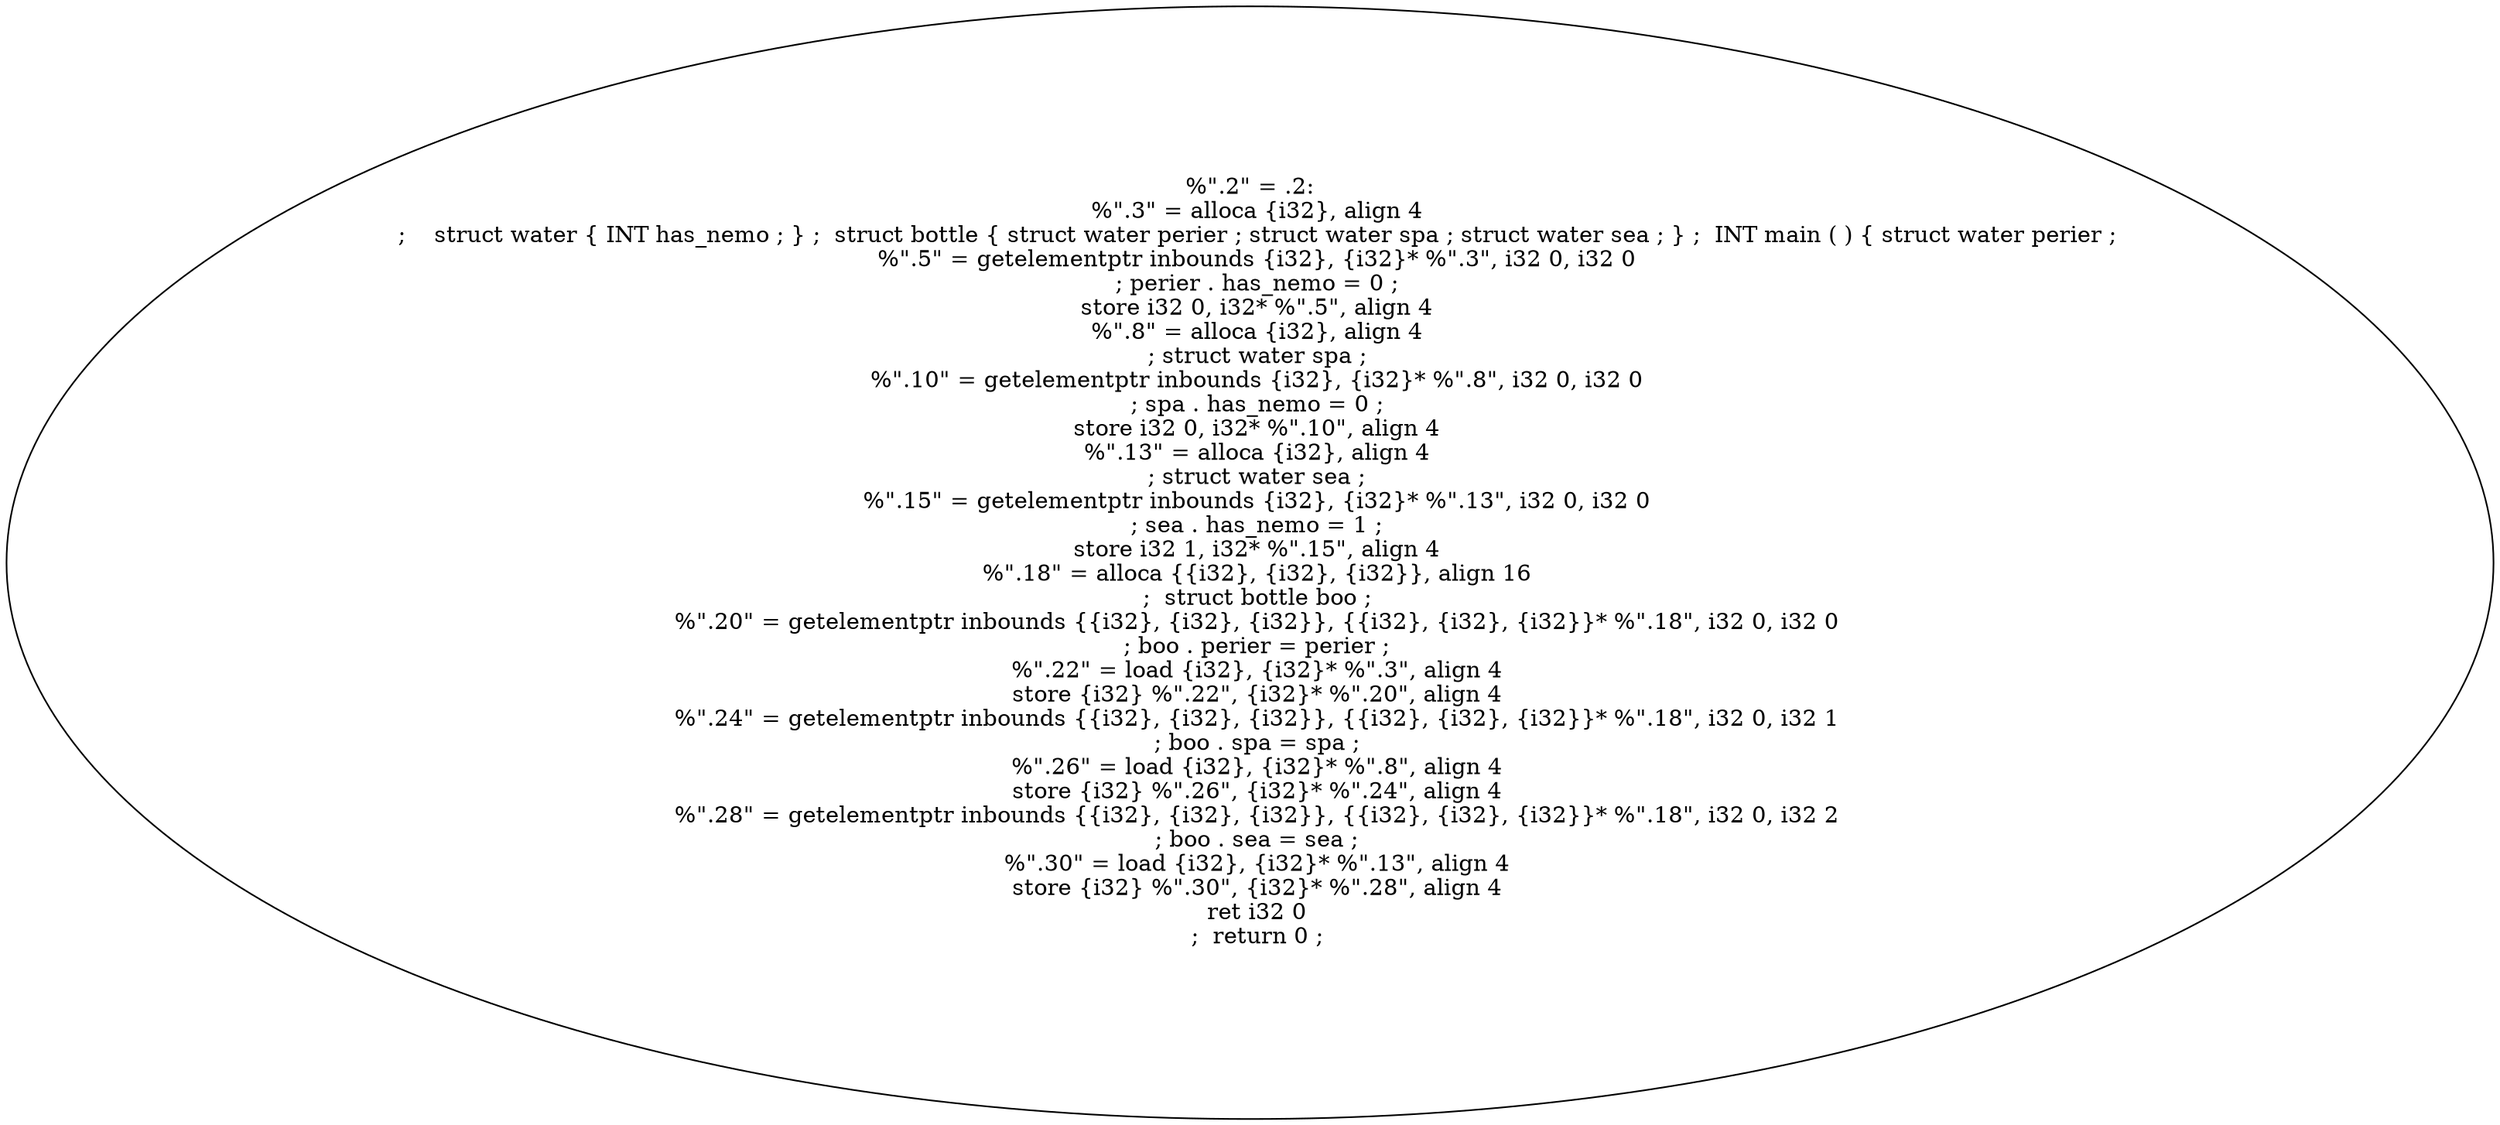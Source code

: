 digraph AST {
  "135951641588688" [label="%\".2\" = .2:
  %\".3\" = alloca {i32}, align 4
  ;    struct water { INT has_nemo ; } ;  struct bottle { struct water perier ; struct water spa ; struct water sea ; } ;  INT main ( ) { struct water perier ;
  %\".5\" = getelementptr inbounds {i32}, {i32}* %\".3\", i32 0, i32 0
  ; perier . has_nemo = 0 ;
  store i32 0, i32* %\".5\", align 4
  %\".8\" = alloca {i32}, align 4
  ; struct water spa ;
  %\".10\" = getelementptr inbounds {i32}, {i32}* %\".8\", i32 0, i32 0
  ; spa . has_nemo = 0 ;
  store i32 0, i32* %\".10\", align 4
  %\".13\" = alloca {i32}, align 4
  ; struct water sea ;
  %\".15\" = getelementptr inbounds {i32}, {i32}* %\".13\", i32 0, i32 0
  ; sea . has_nemo = 1 ;
  store i32 1, i32* %\".15\", align 4
  %\".18\" = alloca {{i32}, {i32}, {i32}}, align 16
  ;  struct bottle boo ;
  %\".20\" = getelementptr inbounds {{i32}, {i32}, {i32}}, {{i32}, {i32}, {i32}}* %\".18\", i32 0, i32 0
  ; boo . perier = perier ;
  %\".22\" = load {i32}, {i32}* %\".3\", align 4
  store {i32} %\".22\", {i32}* %\".20\", align 4
  %\".24\" = getelementptr inbounds {{i32}, {i32}, {i32}}, {{i32}, {i32}, {i32}}* %\".18\", i32 0, i32 1
  ; boo . spa = spa ;
  %\".26\" = load {i32}, {i32}* %\".8\", align 4
  store {i32} %\".26\", {i32}* %\".24\", align 4
  %\".28\" = getelementptr inbounds {{i32}, {i32}, {i32}}, {{i32}, {i32}, {i32}}* %\".18\", i32 0, i32 2
  ; boo . sea = sea ;
  %\".30\" = load {i32}, {i32}* %\".13\", align 4
  store {i32} %\".30\", {i32}* %\".28\", align 4
  ret i32 0
  ;  return 0 ;"];
}
